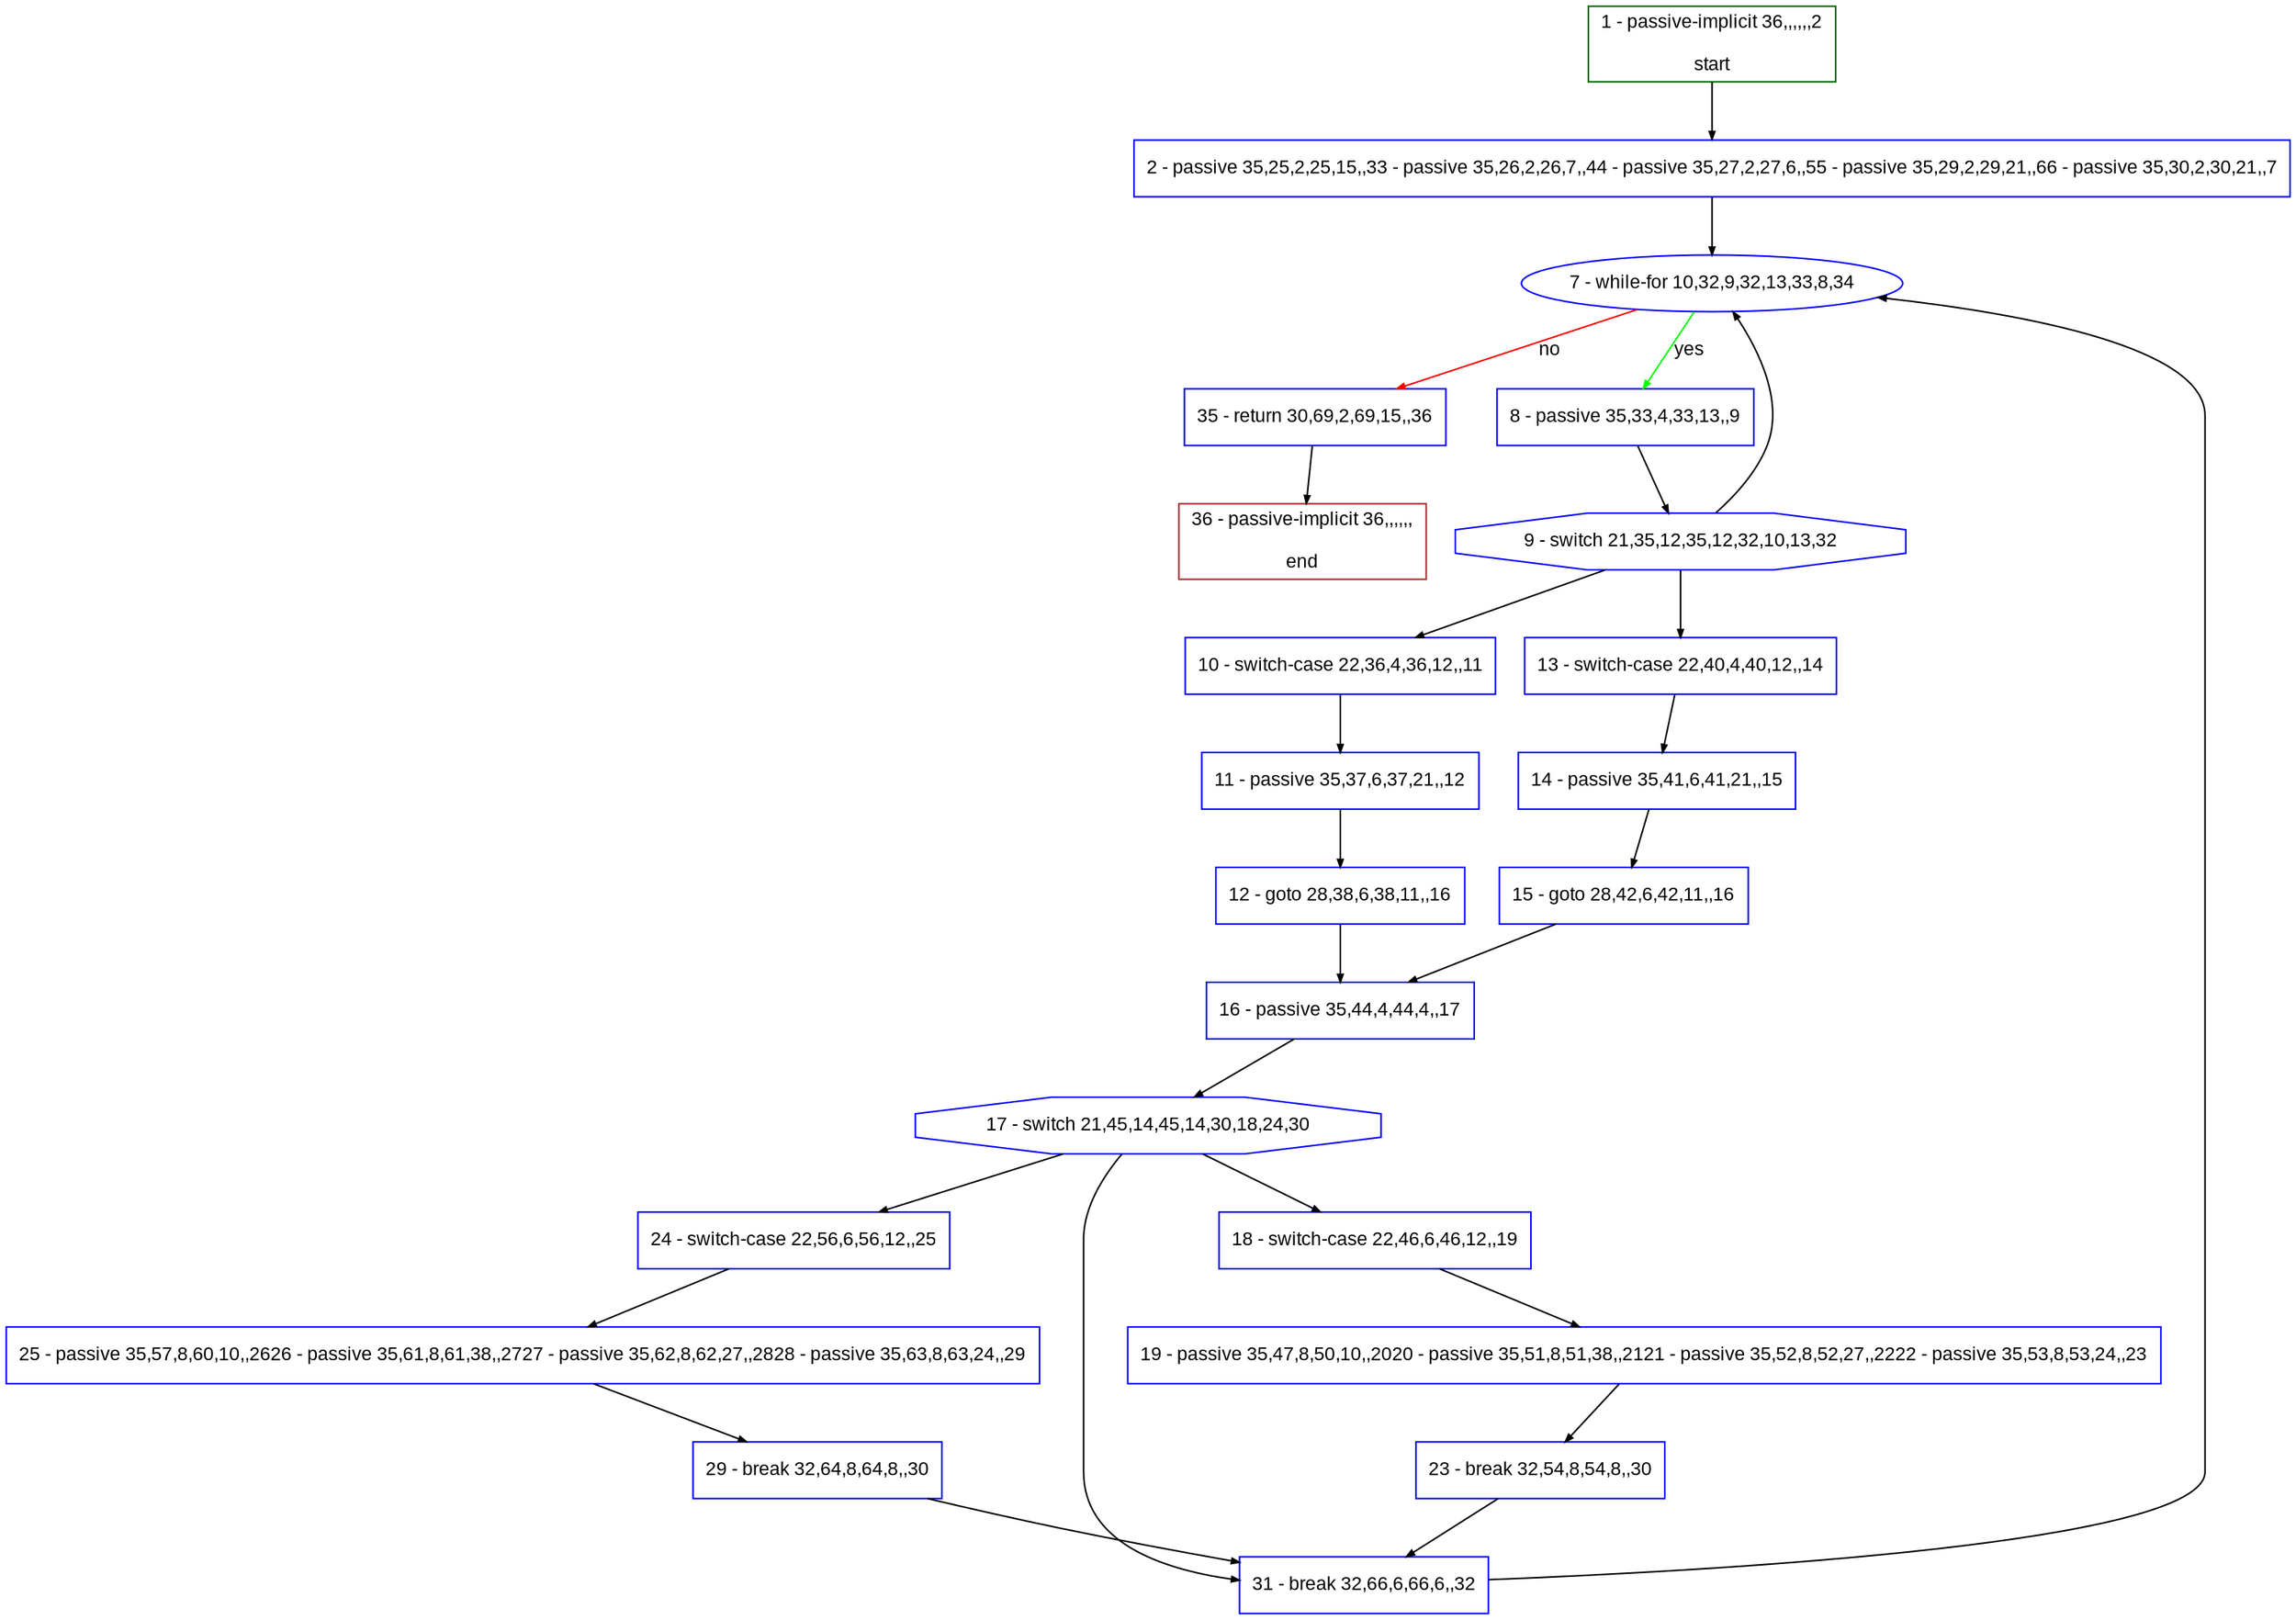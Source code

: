 digraph "" {
  graph [bgcolor="white", fillcolor="#FFFFCC", pack="true", packmode="clust", fontname="Arial", label="", fontsize="12", compound="true", style="rounded,filled"];
  node [node_initialized="no", fillcolor="white", fontname="Arial", label="", color="grey", fontsize="12", fixedsize="false", compound="true", shape="rectangle", style="filled"];
  edge [arrowtail="none", lhead="", fontcolor="black", fontname="Arial", label="", color="black", fontsize="12", arrowhead="normal", arrowsize="0.5", compound="true", ltail="", dir="forward"];
  __N1 [fillcolor="#ffffff", label="2 - passive 35,25,2,25,15,,33 - passive 35,26,2,26,7,,44 - passive 35,27,2,27,6,,55 - passive 35,29,2,29,21,,66 - passive 35,30,2,30,21,,7", color="#0000ff", shape="box", style="filled"];
  __N2 [fillcolor="#ffffff", label="1 - passive-implicit 36,,,,,,2\n\nstart", color="#006400", shape="box", style="filled"];
  __N3 [fillcolor="#ffffff", label="7 - while-for 10,32,9,32,13,33,8,34", color="#0000ff", shape="oval", style="filled"];
  __N4 [fillcolor="#ffffff", label="8 - passive 35,33,4,33,13,,9", color="#0000ff", shape="box", style="filled"];
  __N5 [fillcolor="#ffffff", label="35 - return 30,69,2,69,15,,36", color="#0000ff", shape="box", style="filled"];
  __N6 [fillcolor="#ffffff", label="9 - switch 21,35,12,35,12,32,10,13,32", color="#0000ff", shape="octagon", style="filled"];
  __N7 [fillcolor="#ffffff", label="10 - switch-case 22,36,4,36,12,,11", color="#0000ff", shape="box", style="filled"];
  __N8 [fillcolor="#ffffff", label="13 - switch-case 22,40,4,40,12,,14", color="#0000ff", shape="box", style="filled"];
  __N9 [fillcolor="#ffffff", label="11 - passive 35,37,6,37,21,,12", color="#0000ff", shape="box", style="filled"];
  __N10 [fillcolor="#ffffff", label="12 - goto 28,38,6,38,11,,16", color="#0000ff", shape="box", style="filled"];
  __N11 [fillcolor="#ffffff", label="16 - passive 35,44,4,44,4,,17", color="#0000ff", shape="box", style="filled"];
  __N12 [fillcolor="#ffffff", label="14 - passive 35,41,6,41,21,,15", color="#0000ff", shape="box", style="filled"];
  __N13 [fillcolor="#ffffff", label="15 - goto 28,42,6,42,11,,16", color="#0000ff", shape="box", style="filled"];
  __N14 [fillcolor="#ffffff", label="17 - switch 21,45,14,45,14,30,18,24,30", color="#0000ff", shape="octagon", style="filled"];
  __N15 [fillcolor="#ffffff", label="18 - switch-case 22,46,6,46,12,,19", color="#0000ff", shape="box", style="filled"];
  __N16 [fillcolor="#ffffff", label="24 - switch-case 22,56,6,56,12,,25", color="#0000ff", shape="box", style="filled"];
  __N17 [fillcolor="#ffffff", label="31 - break 32,66,6,66,6,,32", color="#0000ff", shape="box", style="filled"];
  __N18 [fillcolor="#ffffff", label="19 - passive 35,47,8,50,10,,2020 - passive 35,51,8,51,38,,2121 - passive 35,52,8,52,27,,2222 - passive 35,53,8,53,24,,23", color="#0000ff", shape="box", style="filled"];
  __N19 [fillcolor="#ffffff", label="23 - break 32,54,8,54,8,,30", color="#0000ff", shape="box", style="filled"];
  __N20 [fillcolor="#ffffff", label="25 - passive 35,57,8,60,10,,2626 - passive 35,61,8,61,38,,2727 - passive 35,62,8,62,27,,2828 - passive 35,63,8,63,24,,29", color="#0000ff", shape="box", style="filled"];
  __N21 [fillcolor="#ffffff", label="29 - break 32,64,8,64,8,,30", color="#0000ff", shape="box", style="filled"];
  __N22 [fillcolor="#ffffff", label="36 - passive-implicit 36,,,,,,\n\nend", color="#a52a2a", shape="box", style="filled"];
  __N2 -> __N1 [arrowtail="none", color="#000000", label="", arrowhead="normal", dir="forward"];
  __N1 -> __N3 [arrowtail="none", color="#000000", label="", arrowhead="normal", dir="forward"];
  __N3 -> __N4 [arrowtail="none", color="#00ff00", label="yes", arrowhead="normal", dir="forward"];
  __N3 -> __N5 [arrowtail="none", color="#ff0000", label="no", arrowhead="normal", dir="forward"];
  __N4 -> __N6 [arrowtail="none", color="#000000", label="", arrowhead="normal", dir="forward"];
  __N6 -> __N3 [arrowtail="none", color="#000000", label="", arrowhead="normal", dir="forward"];
  __N6 -> __N7 [arrowtail="none", color="#000000", label="", arrowhead="normal", dir="forward"];
  __N6 -> __N8 [arrowtail="none", color="#000000", label="", arrowhead="normal", dir="forward"];
  __N7 -> __N9 [arrowtail="none", color="#000000", label="", arrowhead="normal", dir="forward"];
  __N9 -> __N10 [arrowtail="none", color="#000000", label="", arrowhead="normal", dir="forward"];
  __N10 -> __N11 [arrowtail="none", color="#000000", label="", arrowhead="normal", dir="forward"];
  __N8 -> __N12 [arrowtail="none", color="#000000", label="", arrowhead="normal", dir="forward"];
  __N12 -> __N13 [arrowtail="none", color="#000000", label="", arrowhead="normal", dir="forward"];
  __N13 -> __N11 [arrowtail="none", color="#000000", label="", arrowhead="normal", dir="forward"];
  __N11 -> __N14 [arrowtail="none", color="#000000", label="", arrowhead="normal", dir="forward"];
  __N14 -> __N15 [arrowtail="none", color="#000000", label="", arrowhead="normal", dir="forward"];
  __N14 -> __N16 [arrowtail="none", color="#000000", label="", arrowhead="normal", dir="forward"];
  __N14 -> __N17 [arrowtail="none", color="#000000", label="", arrowhead="normal", dir="forward"];
  __N15 -> __N18 [arrowtail="none", color="#000000", label="", arrowhead="normal", dir="forward"];
  __N18 -> __N19 [arrowtail="none", color="#000000", label="", arrowhead="normal", dir="forward"];
  __N19 -> __N17 [arrowtail="none", color="#000000", label="", arrowhead="normal", dir="forward"];
  __N16 -> __N20 [arrowtail="none", color="#000000", label="", arrowhead="normal", dir="forward"];
  __N20 -> __N21 [arrowtail="none", color="#000000", label="", arrowhead="normal", dir="forward"];
  __N21 -> __N17 [arrowtail="none", color="#000000", label="", arrowhead="normal", dir="forward"];
  __N17 -> __N3 [arrowtail="none", color="#000000", label="", arrowhead="normal", dir="forward"];
  __N5 -> __N22 [arrowtail="none", color="#000000", label="", arrowhead="normal", dir="forward"];
}
